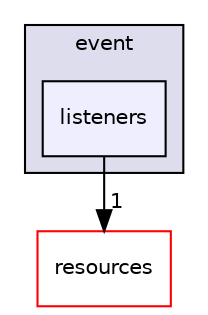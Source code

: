 digraph "src/ecstasy/integrations/event/listeners" {
  compound=true
  node [ fontsize="10", fontname="Helvetica"];
  edge [ labelfontsize="10", labelfontname="Helvetica"];
  subgraph clusterdir_183c73d974247df0fabaedf6b9eb94ef {
    graph [ bgcolor="#ddddee", pencolor="black", label="event" fontname="Helvetica", fontsize="10", URL="dir_183c73d974247df0fabaedf6b9eb94ef.html"]
  dir_d93d52effc53fa915804937554a898ef [shape=box, label="listeners", style="filled", fillcolor="#eeeeff", pencolor="black", URL="dir_d93d52effc53fa915804937554a898ef.html"];
  }
  dir_8c1a170fbd0a5283d7ed264cf6df56b3 [shape=box label="resources" fillcolor="white" style="filled" color="red" URL="dir_8c1a170fbd0a5283d7ed264cf6df56b3.html"];
  dir_d93d52effc53fa915804937554a898ef->dir_8c1a170fbd0a5283d7ed264cf6df56b3 [headlabel="1", labeldistance=1.5 headhref="dir_000006_000020.html"];
}
